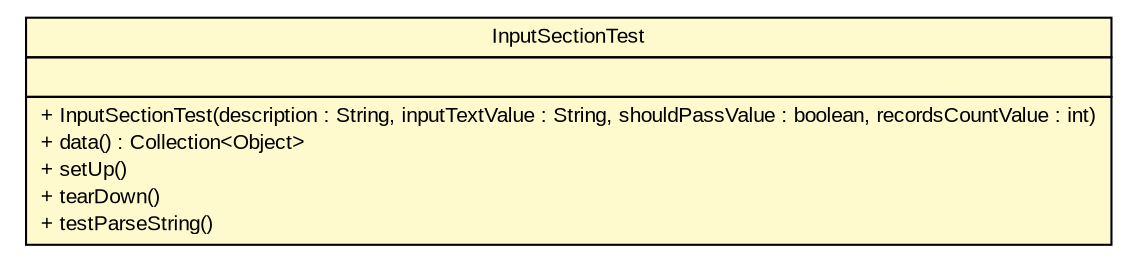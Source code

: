 #!/usr/local/bin/dot
#
# Class diagram 
# Generated by UMLGraph version R5_6 (http://www.umlgraph.org/)
#

digraph G {
	edge [fontname="arial",fontsize=10,labelfontname="arial",labelfontsize=10];
	node [fontname="arial",fontsize=10,shape=plaintext];
	nodesep=0.25;
	ranksep=0.5;
	// com.github.mkolisnyk.aerial.document.InputSectionTest
	c1665 [label=<<table title="com.github.mkolisnyk.aerial.document.InputSectionTest" border="0" cellborder="1" cellspacing="0" cellpadding="2" port="p" bgcolor="lemonChiffon" href="./InputSectionTest.html">
		<tr><td><table border="0" cellspacing="0" cellpadding="1">
<tr><td align="center" balign="center"> InputSectionTest </td></tr>
		</table></td></tr>
		<tr><td><table border="0" cellspacing="0" cellpadding="1">
<tr><td align="left" balign="left">  </td></tr>
		</table></td></tr>
		<tr><td><table border="0" cellspacing="0" cellpadding="1">
<tr><td align="left" balign="left"> + InputSectionTest(description : String, inputTextValue : String, shouldPassValue : boolean, recordsCountValue : int) </td></tr>
<tr><td align="left" balign="left"> + data() : Collection&lt;Object&gt; </td></tr>
<tr><td align="left" balign="left"> + setUp() </td></tr>
<tr><td align="left" balign="left"> + tearDown() </td></tr>
<tr><td align="left" balign="left"> + testParseString() </td></tr>
		</table></td></tr>
		</table>>, URL="./InputSectionTest.html", fontname="arial", fontcolor="black", fontsize=10.0];
}

